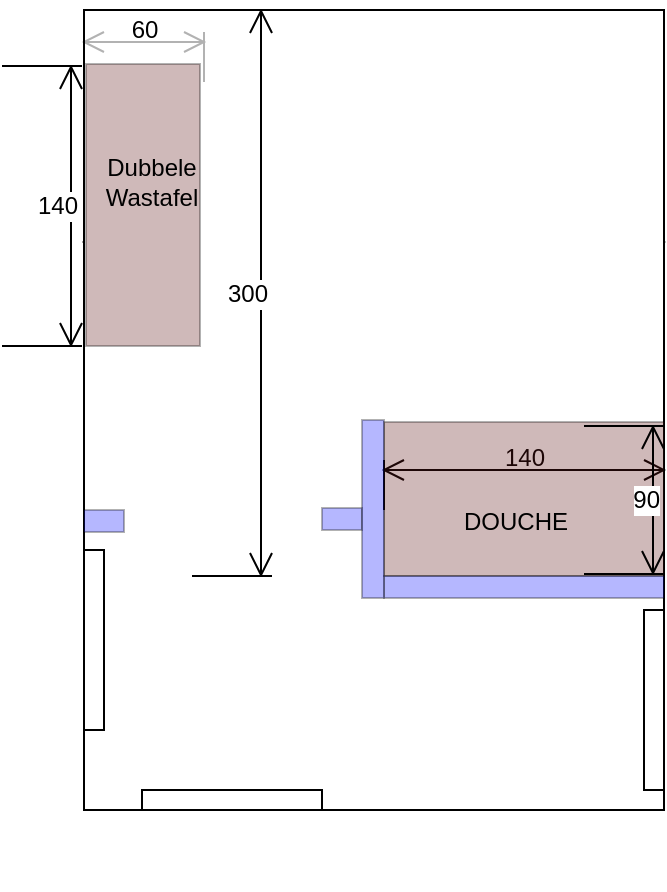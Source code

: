 <mxfile version="14.5.3" type="github"><diagram id="zxyFGUuk85KCquHpNzCP" name="Page-1"><mxGraphModel dx="771" dy="459" grid="1" gridSize="10" guides="1" tooltips="1" connect="1" arrows="1" fold="1" page="1" pageScale="1" pageWidth="850" pageHeight="1100" math="0" shadow="0"><root><mxCell id="0"/><mxCell id="1" parent="0"/><mxCell id="AulW8bhQuf9bYFemuAhg-16" value="" style="group" vertex="1" connectable="0" parent="1"><mxGeometry x="148" y="248" width="290" height="444" as="geometry"/></mxCell><mxCell id="KjAvqt-3xgzLBiE8spDG-5" value="" style="group;container=1;" parent="AulW8bhQuf9bYFemuAhg-16" vertex="1" connectable="0"><mxGeometry width="290" height="444" as="geometry"/></mxCell><mxCell id="KjAvqt-3xgzLBiE8spDG-3" value="&lt;div&gt;290&lt;/div&gt;&lt;div&gt;&lt;br&gt;&lt;/div&gt;" style="verticalLabelPosition=middle;dashed=0;shadow=0;html=1;shape=mxgraph.cabinets.dimension;verticalAlign=top;align=center;rounded=0;" parent="KjAvqt-3xgzLBiE8spDG-5" vertex="1"><mxGeometry y="100" width="290" height="40" as="geometry"/></mxCell><mxCell id="KjAvqt-3xgzLBiE8spDG-6" value="" style="rounded=0;whiteSpace=wrap;html=1;fillColor=none;" parent="KjAvqt-3xgzLBiE8spDG-5" vertex="1"><mxGeometry y="270" width="10" height="90" as="geometry"/></mxCell><mxCell id="KjAvqt-3xgzLBiE8spDG-7" value="" style="rounded=0;whiteSpace=wrap;html=1;fillColor=none;rotation=-90;" parent="KjAvqt-3xgzLBiE8spDG-5" vertex="1"><mxGeometry x="69" y="350" width="10" height="90" as="geometry"/></mxCell><mxCell id="KjAvqt-3xgzLBiE8spDG-8" value="" style="rounded=0;whiteSpace=wrap;html=1;fillColor=none;" parent="KjAvqt-3xgzLBiE8spDG-5" vertex="1"><mxGeometry x="280" y="300" width="10" height="90" as="geometry"/></mxCell><mxCell id="AulW8bhQuf9bYFemuAhg-3" value="" style="rounded=0;whiteSpace=wrap;html=1;fillColor=#0A12FF;opacity=30;" vertex="1" parent="KjAvqt-3xgzLBiE8spDG-5"><mxGeometry y="250" width="20" height="11" as="geometry"/></mxCell><mxCell id="AulW8bhQuf9bYFemuAhg-5" value="" style="rounded=0;whiteSpace=wrap;html=1;fillColor=#0A12FF;opacity=30;" vertex="1" parent="KjAvqt-3xgzLBiE8spDG-5"><mxGeometry x="110" y="250" width="20" height="11" as="geometry"/></mxCell><mxCell id="AulW8bhQuf9bYFemuAhg-8" value="" style="rounded=0;whiteSpace=wrap;html=1;" vertex="1" parent="KjAvqt-3xgzLBiE8spDG-5"><mxGeometry y="4" width="290" height="400" as="geometry"/></mxCell><mxCell id="AulW8bhQuf9bYFemuAhg-10" value="300" style="shape=dimension;direction=north;whiteSpace=wrap;html=1;align=right;points=[];verticalAlign=middle;labelBackgroundColor=#ffffff;rounded=0;" vertex="1" parent="KjAvqt-3xgzLBiE8spDG-5"><mxGeometry x="54" y="4" width="40" height="283" as="geometry"/></mxCell><mxCell id="AulW8bhQuf9bYFemuAhg-11" value="" style="rounded=0;whiteSpace=wrap;html=1;fillColor=none;" vertex="1" parent="KjAvqt-3xgzLBiE8spDG-5"><mxGeometry y="274" width="10" height="90" as="geometry"/></mxCell><mxCell id="AulW8bhQuf9bYFemuAhg-12" value="" style="rounded=0;whiteSpace=wrap;html=1;fillColor=none;rotation=-90;" vertex="1" parent="KjAvqt-3xgzLBiE8spDG-5"><mxGeometry x="69" y="354" width="10" height="90" as="geometry"/></mxCell><mxCell id="AulW8bhQuf9bYFemuAhg-13" value="" style="rounded=0;whiteSpace=wrap;html=1;fillColor=none;" vertex="1" parent="KjAvqt-3xgzLBiE8spDG-5"><mxGeometry x="280" y="304" width="10" height="90" as="geometry"/></mxCell><mxCell id="AulW8bhQuf9bYFemuAhg-14" value="" style="rounded=0;whiteSpace=wrap;html=1;fillColor=#0A12FF;opacity=30;" vertex="1" parent="KjAvqt-3xgzLBiE8spDG-5"><mxGeometry y="254" width="20" height="11" as="geometry"/></mxCell><mxCell id="AulW8bhQuf9bYFemuAhg-15" value="" style="rounded=0;whiteSpace=wrap;html=1;fillColor=#0A12FF;opacity=30;" vertex="1" parent="KjAvqt-3xgzLBiE8spDG-5"><mxGeometry x="119" y="253" width="20" height="11" as="geometry"/></mxCell><mxCell id="AulW8bhQuf9bYFemuAhg-9" value="140" style="verticalLabelPosition=middle;dashed=0;shadow=0;html=1;shape=mxgraph.cabinets.dimension;verticalAlign=top;align=center;rounded=0;" vertex="1" parent="KjAvqt-3xgzLBiE8spDG-5"><mxGeometry x="150" y="214" width="140" height="40" as="geometry"/></mxCell><mxCell id="AulW8bhQuf9bYFemuAhg-18" value="" style="rounded=0;whiteSpace=wrap;html=1;opacity=30;fillColor=#611A1A;" vertex="1" parent="KjAvqt-3xgzLBiE8spDG-5"><mxGeometry x="150" y="210" width="140" height="77" as="geometry"/></mxCell><mxCell id="AulW8bhQuf9bYFemuAhg-19" value="DOUCHE" style="text;html=1;strokeColor=none;fillColor=none;align=center;verticalAlign=middle;whiteSpace=wrap;rounded=0;opacity=30;" vertex="1" parent="KjAvqt-3xgzLBiE8spDG-5"><mxGeometry x="196" y="250" width="40" height="20" as="geometry"/></mxCell><mxCell id="AulW8bhQuf9bYFemuAhg-20" value="" style="rounded=0;whiteSpace=wrap;html=1;opacity=30;fillColor=#611A1A;rotation=-90;" vertex="1" parent="KjAvqt-3xgzLBiE8spDG-5"><mxGeometry x="-41" y="73" width="141" height="57" as="geometry"/></mxCell><mxCell id="AulW8bhQuf9bYFemuAhg-22" value="&lt;div&gt;Dubbele&lt;br&gt;&lt;/div&gt;&lt;div&gt;Wastafel&lt;/div&gt;" style="text;html=1;strokeColor=none;fillColor=none;align=center;verticalAlign=middle;whiteSpace=wrap;rounded=0;opacity=30;" vertex="1" parent="KjAvqt-3xgzLBiE8spDG-5"><mxGeometry x="14" y="80" width="40" height="20" as="geometry"/></mxCell><mxCell id="AulW8bhQuf9bYFemuAhg-24" value="&lt;div&gt;60&lt;/div&gt;&lt;div&gt;&lt;br&gt;&lt;/div&gt;" style="verticalLabelPosition=middle;dashed=0;shadow=0;html=1;shape=mxgraph.cabinets.dimension;verticalAlign=top;align=center;fillColor=#611A1A;opacity=30;" vertex="1" parent="KjAvqt-3xgzLBiE8spDG-5"><mxGeometry width="60" height="40" as="geometry"/></mxCell><mxCell id="AulW8bhQuf9bYFemuAhg-1" value="" style="rounded=0;whiteSpace=wrap;html=1;fillColor=#0A12FF;opacity=30;" vertex="1" parent="AulW8bhQuf9bYFemuAhg-16"><mxGeometry x="150" y="287" width="140" height="11" as="geometry"/></mxCell><mxCell id="AulW8bhQuf9bYFemuAhg-4" value="" style="rounded=0;whiteSpace=wrap;html=1;fillColor=#0A12FF;opacity=30;rotation=90;" vertex="1" parent="AulW8bhQuf9bYFemuAhg-16"><mxGeometry x="100" y="248" width="89" height="11" as="geometry"/></mxCell><mxCell id="AulW8bhQuf9bYFemuAhg-17" value="90" style="shape=dimension;direction=north;whiteSpace=wrap;html=1;align=right;points=[];verticalAlign=middle;labelBackgroundColor=#ffffff;rounded=0;" vertex="1" parent="1"><mxGeometry x="398" y="460" width="40" height="74" as="geometry"/></mxCell><mxCell id="AulW8bhQuf9bYFemuAhg-21" value="140" style="shape=dimension;direction=north;whiteSpace=wrap;html=1;align=right;points=[];verticalAlign=middle;labelBackgroundColor=#ffffff;rounded=0;" vertex="1" parent="1"><mxGeometry x="107" y="280" width="40" height="140" as="geometry"/></mxCell></root></mxGraphModel></diagram></mxfile>